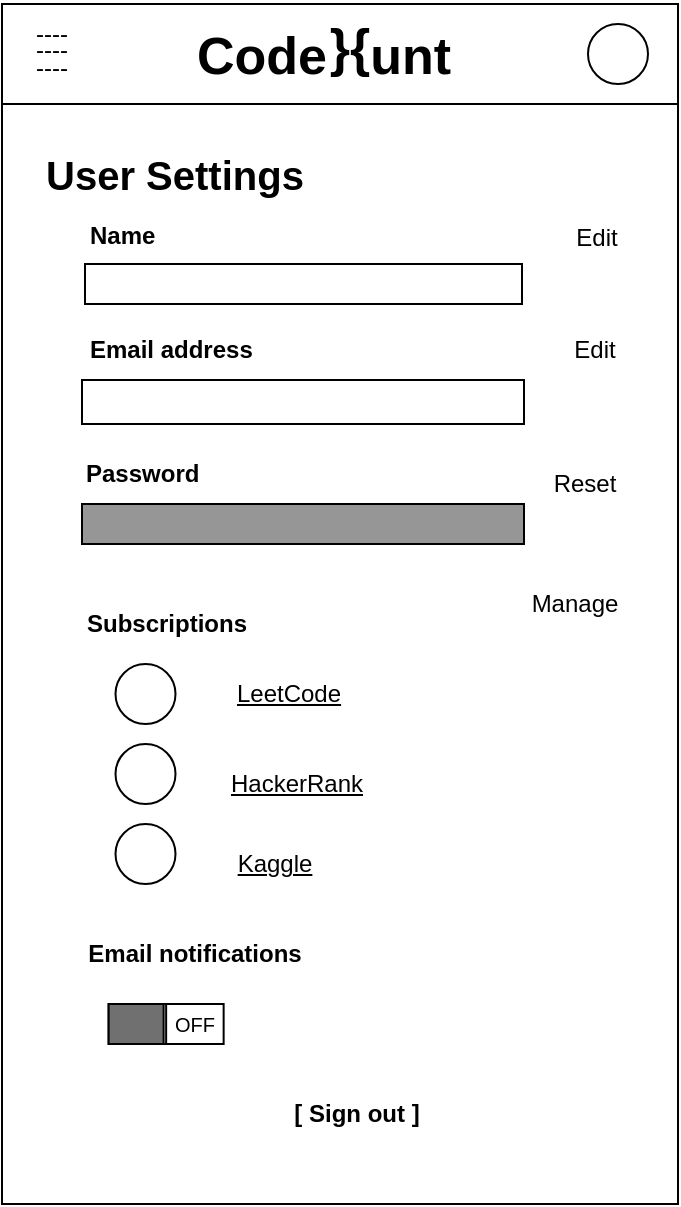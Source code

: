 <mxfile>
    <diagram id="2K3Uk_3NQG44djGO0lo0" name="Page-1">
        <mxGraphModel dx="1716" dy="1369" grid="1" gridSize="10" guides="1" tooltips="1" connect="1" arrows="1" fold="1" page="1" pageScale="1" pageWidth="827" pageHeight="1169" math="0" shadow="0">
            <root>
                <mxCell id="0"/>
                <mxCell id="1" parent="0"/>
                <mxCell id="3" value="" style="rounded=0;whiteSpace=wrap;html=1;fontSize=8;" vertex="1" parent="1">
                    <mxGeometry x="220" y="100" width="338" height="600" as="geometry"/>
                </mxCell>
                <mxCell id="4" value="" style="rounded=0;whiteSpace=wrap;html=1;" vertex="1" parent="1">
                    <mxGeometry x="220" y="100" width="338" height="50" as="geometry"/>
                </mxCell>
                <mxCell id="5" value="&lt;p style=&quot;line-height: 0.7&quot;&gt;----&lt;br&gt;----&lt;br&gt;----&lt;/p&gt;" style="text;html=1;strokeColor=none;fillColor=none;align=center;verticalAlign=middle;whiteSpace=wrap;rounded=0;" vertex="1" parent="1">
                    <mxGeometry x="230" y="108" width="30" height="30" as="geometry"/>
                </mxCell>
                <mxCell id="6" value="}{" style="text;html=1;strokeColor=none;fillColor=none;align=center;verticalAlign=middle;whiteSpace=wrap;rounded=0;fontSize=26;fontStyle=1" vertex="1" parent="1">
                    <mxGeometry x="364" y="107" width="60" height="30" as="geometry"/>
                </mxCell>
                <mxCell id="7" value="" style="ellipse;whiteSpace=wrap;html=1;aspect=fixed;fontSize=28;" vertex="1" parent="1">
                    <mxGeometry x="513" y="110" width="30" height="30" as="geometry"/>
                </mxCell>
                <mxCell id="8" value="" style="rounded=0;whiteSpace=wrap;html=1;fontSize=21;" vertex="1" parent="1">
                    <mxGeometry x="261.5" y="230" width="218.5" height="20" as="geometry"/>
                </mxCell>
                <mxCell id="9" value="Name" style="text;html=1;strokeColor=none;fillColor=none;align=left;verticalAlign=middle;whiteSpace=wrap;rounded=0;fontSize=12;fontStyle=1" vertex="1" parent="1">
                    <mxGeometry x="261.5" y="200" width="100" height="32" as="geometry"/>
                </mxCell>
                <mxCell id="10" value="Email address" style="text;html=1;strokeColor=none;fillColor=none;align=left;verticalAlign=middle;whiteSpace=wrap;rounded=0;fontSize=12;fontStyle=1" vertex="1" parent="1">
                    <mxGeometry x="261.5" y="258" width="151" height="30" as="geometry"/>
                </mxCell>
                <mxCell id="11" value="Password" style="text;html=1;strokeColor=none;fillColor=none;align=left;verticalAlign=middle;whiteSpace=wrap;rounded=0;fontSize=12;fontStyle=1" vertex="1" parent="1">
                    <mxGeometry x="260" y="320" width="154.62" height="30" as="geometry"/>
                </mxCell>
                <mxCell id="15" value="" style="rounded=0;whiteSpace=wrap;html=1;fontSize=21;" vertex="1" parent="1">
                    <mxGeometry x="260" y="288" width="221" height="22" as="geometry"/>
                </mxCell>
                <mxCell id="16" value="" style="rounded=0;whiteSpace=wrap;html=1;fontSize=21;fillColor=#969696;" vertex="1" parent="1">
                    <mxGeometry x="260" y="350" width="221" height="20" as="geometry"/>
                </mxCell>
                <mxCell id="17" value="&lt;b style=&quot;font-size: 26px;&quot;&gt;Code&amp;nbsp; &amp;nbsp;unt&lt;/b&gt;" style="text;html=1;strokeColor=none;fillColor=none;align=center;verticalAlign=middle;whiteSpace=wrap;rounded=0;fontSize=26;" vertex="1" parent="1">
                    <mxGeometry x="266.38" y="111" width="230" height="30" as="geometry"/>
                </mxCell>
                <mxCell id="18" value="User Settings" style="text;html=1;align=center;verticalAlign=middle;resizable=0;points=[];autosize=1;strokeColor=none;fillColor=none;fontSize=20;fontStyle=1" vertex="1" parent="1">
                    <mxGeometry x="236.44" y="170" width="140" height="30" as="geometry"/>
                </mxCell>
                <mxCell id="19" value="Subscriptions" style="text;html=1;align=center;verticalAlign=middle;resizable=0;points=[];autosize=1;strokeColor=none;fillColor=none;fontSize=12;fontStyle=1" vertex="1" parent="1">
                    <mxGeometry x="252.07" y="400" width="100" height="20" as="geometry"/>
                </mxCell>
                <mxCell id="20" value="&lt;u style=&quot;font-size: 12px;&quot;&gt;LeetCode&lt;/u&gt;" style="text;html=1;align=center;verticalAlign=middle;resizable=0;points=[];autosize=1;strokeColor=none;fillColor=none;fontSize=12;" vertex="1" parent="1">
                    <mxGeometry x="328.13" y="435" width="70" height="20" as="geometry"/>
                </mxCell>
                <mxCell id="21" value="" style="ellipse;whiteSpace=wrap;html=1;aspect=fixed;fontSize=18;" vertex="1" parent="1">
                    <mxGeometry x="276.75" y="430" width="30" height="30" as="geometry"/>
                </mxCell>
                <mxCell id="22" value="&lt;u style=&quot;font-size: 12px;&quot;&gt;HackerRank&lt;/u&gt;" style="text;html=1;align=center;verticalAlign=middle;resizable=0;points=[];autosize=1;strokeColor=none;fillColor=none;fontSize=12;" vertex="1" parent="1">
                    <mxGeometry x="327.25" y="480" width="80" height="20" as="geometry"/>
                </mxCell>
                <mxCell id="24" value="&lt;u style=&quot;font-size: 12px;&quot;&gt;Kaggle&lt;/u&gt;" style="text;html=1;align=center;verticalAlign=middle;resizable=0;points=[];autosize=1;strokeColor=none;fillColor=none;fontSize=12;" vertex="1" parent="1">
                    <mxGeometry x="330.82" y="520" width="50" height="20" as="geometry"/>
                </mxCell>
                <mxCell id="26" value="Manage" style="text;html=1;align=center;verticalAlign=middle;resizable=0;points=[];autosize=1;strokeColor=none;fillColor=none;fontSize=12;" vertex="1" parent="1">
                    <mxGeometry x="475.94" y="390" width="60" height="20" as="geometry"/>
                </mxCell>
                <mxCell id="27" value="" style="ellipse;whiteSpace=wrap;html=1;aspect=fixed;fontSize=18;" vertex="1" parent="1">
                    <mxGeometry x="276.75" y="470" width="30" height="30" as="geometry"/>
                </mxCell>
                <mxCell id="28" value="" style="ellipse;whiteSpace=wrap;html=1;aspect=fixed;fontSize=18;" vertex="1" parent="1">
                    <mxGeometry x="276.75" y="510" width="30" height="30" as="geometry"/>
                </mxCell>
                <mxCell id="29" value="Email notifications" style="text;html=1;align=center;verticalAlign=middle;resizable=0;points=[];autosize=1;strokeColor=none;fillColor=none;fontSize=12;fontStyle=1" vertex="1" parent="1">
                    <mxGeometry x="256.44" y="564.71" width="120" height="20" as="geometry"/>
                </mxCell>
                <mxCell id="30" value="" style="rounded=0;whiteSpace=wrap;html=1;fontSize=20;" vertex="1" parent="1">
                    <mxGeometry x="273.32" y="600" width="57.5" height="20" as="geometry"/>
                </mxCell>
                <mxCell id="31" value="" style="endArrow=none;html=1;rounded=0;fontSize=20;exitX=0.5;exitY=0;exitDx=0;exitDy=0;entryX=0.5;entryY=1;entryDx=0;entryDy=0;" edge="1" parent="1" source="30" target="30">
                    <mxGeometry width="50" height="50" relative="1" as="geometry">
                        <mxPoint x="603.32" y="450" as="sourcePoint"/>
                        <mxPoint x="653.32" y="400" as="targetPoint"/>
                    </mxGeometry>
                </mxCell>
                <mxCell id="32" value="OFF" style="text;html=1;align=center;verticalAlign=middle;resizable=0;points=[];autosize=1;strokeColor=none;fillColor=none;fontSize=10;" vertex="1" parent="1">
                    <mxGeometry x="296.44" y="600" width="40" height="20" as="geometry"/>
                </mxCell>
                <mxCell id="33" value="" style="rounded=0;whiteSpace=wrap;html=1;fontSize=20;fillColor=#707070;" vertex="1" parent="1">
                    <mxGeometry x="273.32" y="600" width="27.5" height="20" as="geometry"/>
                </mxCell>
                <mxCell id="34" value="Edit" style="text;html=1;align=center;verticalAlign=middle;resizable=0;points=[];autosize=1;strokeColor=none;fillColor=none;fontSize=12;" vertex="1" parent="1">
                    <mxGeometry x="496.5" y="207" width="40" height="20" as="geometry"/>
                </mxCell>
                <mxCell id="35" value="Edit" style="text;html=1;align=center;verticalAlign=middle;resizable=0;points=[];autosize=1;strokeColor=none;fillColor=none;fontSize=12;" vertex="1" parent="1">
                    <mxGeometry x="496.38" y="263" width="40" height="20" as="geometry"/>
                </mxCell>
                <mxCell id="36" value="Reset" style="text;html=1;align=center;verticalAlign=middle;resizable=0;points=[];autosize=1;strokeColor=none;fillColor=none;fontSize=12;" vertex="1" parent="1">
                    <mxGeometry x="486.38" y="330" width="50" height="20" as="geometry"/>
                </mxCell>
                <mxCell id="40" value="[ Sign out ]" style="text;html=1;align=center;verticalAlign=middle;resizable=0;points=[];autosize=1;strokeColor=none;fillColor=none;fontSize=12;fontStyle=1" vertex="1" parent="1">
                    <mxGeometry x="356.5" y="645" width="80" height="20" as="geometry"/>
                </mxCell>
            </root>
        </mxGraphModel>
    </diagram>
</mxfile>